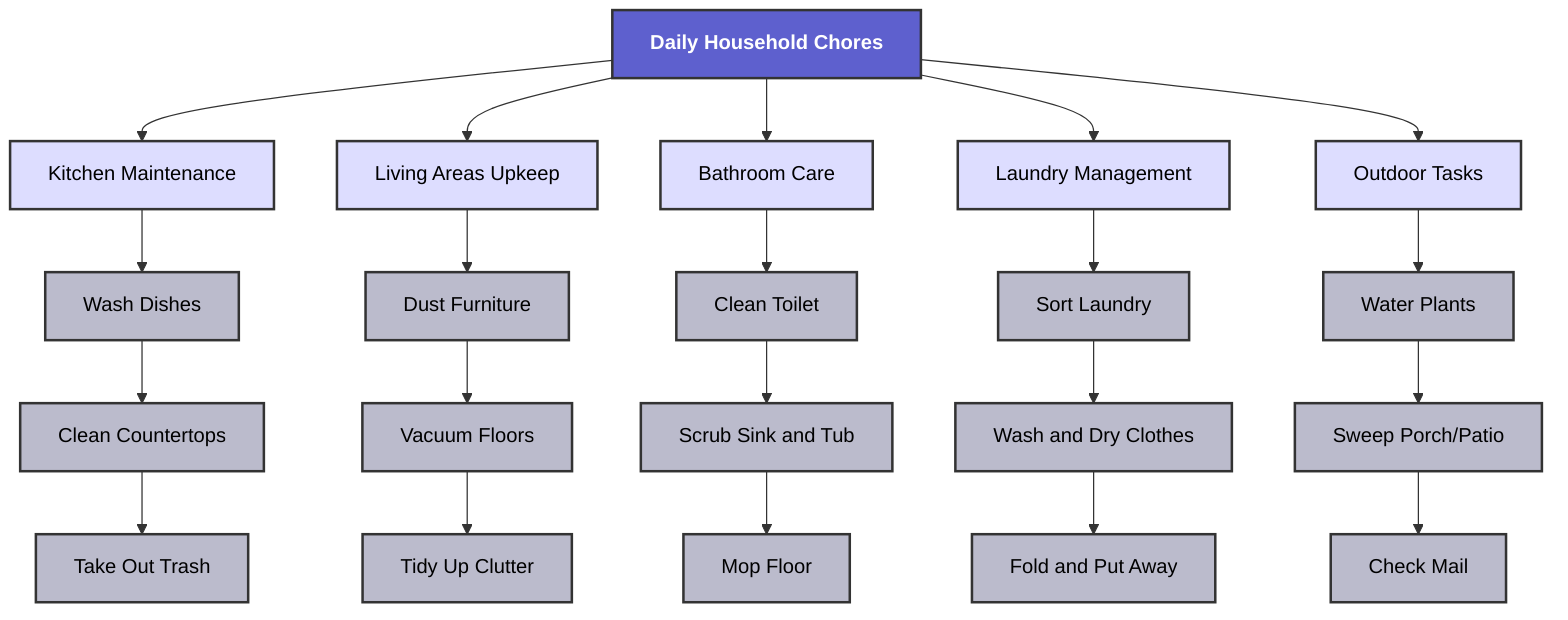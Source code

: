 graph TD
    A[Daily Household Chores]
    A --> B[Kitchen Maintenance]
    A --> C[Living Areas Upkeep]
    A --> D[Bathroom Care]
    A --> E[Laundry Management]
    A --> F[Outdoor Tasks]

    B --> B1[Wash Dishes]
    B1 --> B2[Clean Countertops]
    B2 --> B3[Take Out Trash]

    C --> C1[Dust Furniture]
    C1 --> C2[Vacuum Floors]
    C2 --> C3[Tidy Up Clutter]

    D --> D1[Clean Toilet]
    D1 --> D2[Scrub Sink and Tub]
    D2 --> D3[Mop Floor]

    E --> E1[Sort Laundry]
    E1 --> E2[Wash and Dry Clothes]
    E2 --> E3[Fold and Put Away]

    F --> F1[Water Plants]
    F1 --> F2[Sweep Porch/Patio]
    F2 --> F3[Check Mail]

    classDef default fill:#BBC,stroke:#333,stroke-width:2px,color:black
    classDef level1 fill:#5E60CE,stroke-width:2px,color:#fff,font-weight:bold;
    classDef level2 fill:#ddf,stroke-width:2px,color:#000;
    class A level1;
    class B,C,D,E,F level2;